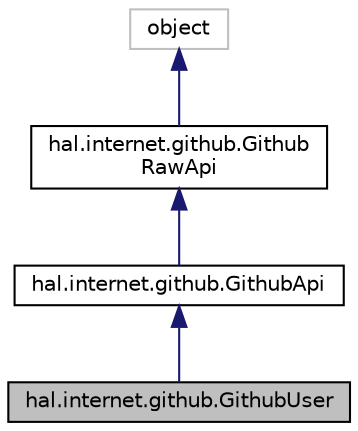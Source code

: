 digraph "hal.internet.github.GithubUser"
{
  edge [fontname="Helvetica",fontsize="10",labelfontname="Helvetica",labelfontsize="10"];
  node [fontname="Helvetica",fontsize="10",shape=record];
  Node1 [label="hal.internet.github.GithubUser",height=0.2,width=0.4,color="black", fillcolor="grey75", style="filled", fontcolor="black"];
  Node2 -> Node1 [dir="back",color="midnightblue",fontsize="10",style="solid",fontname="Helvetica"];
  Node2 [label="hal.internet.github.GithubApi",height=0.2,width=0.4,color="black", fillcolor="white", style="filled",URL="$classhal_1_1internet_1_1github_1_1_github_api.html"];
  Node3 -> Node2 [dir="back",color="midnightblue",fontsize="10",style="solid",fontname="Helvetica"];
  Node3 [label="hal.internet.github.Github\lRawApi",height=0.2,width=0.4,color="black", fillcolor="white", style="filled",URL="$classhal_1_1internet_1_1github_1_1_github_raw_api.html"];
  Node4 -> Node3 [dir="back",color="midnightblue",fontsize="10",style="solid",fontname="Helvetica"];
  Node4 [label="object",height=0.2,width=0.4,color="grey75", fillcolor="white", style="filled"];
}
